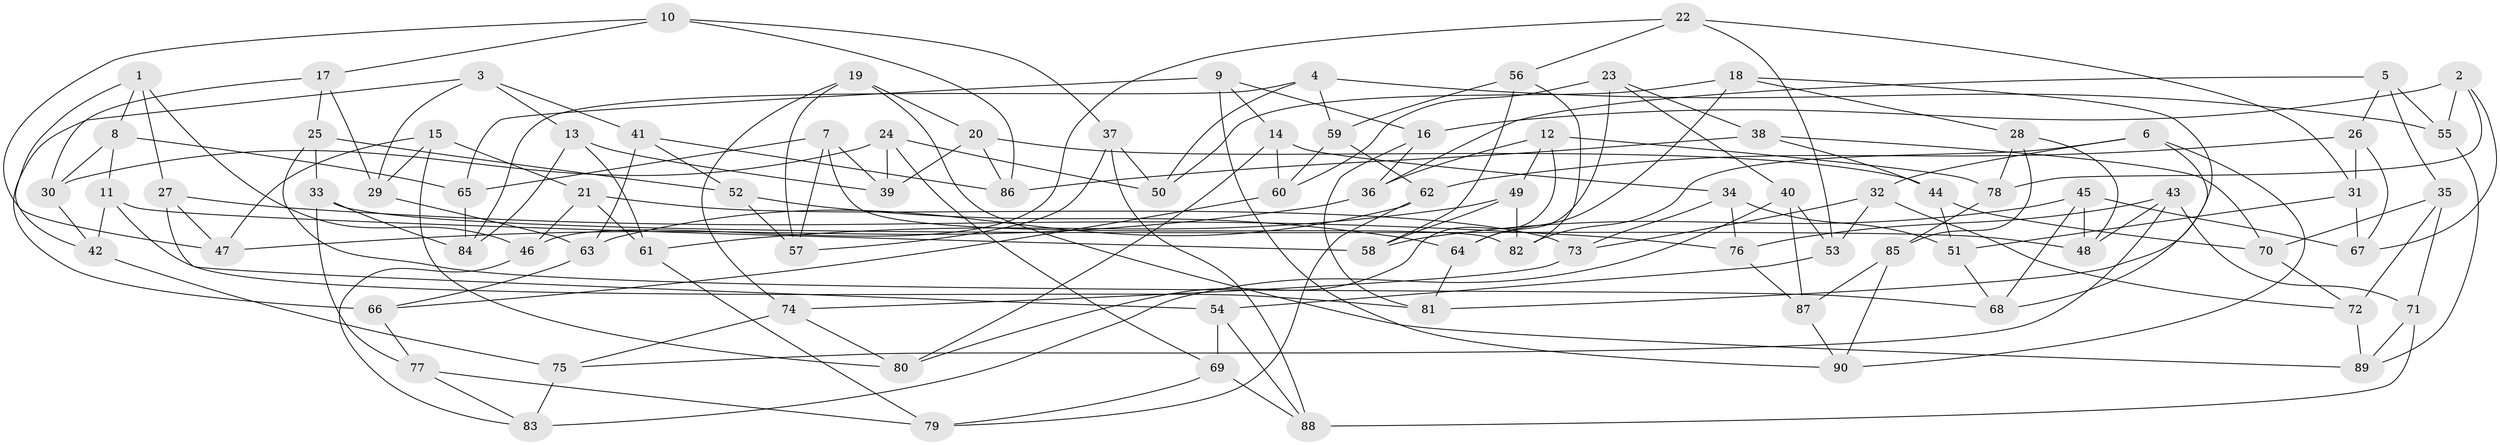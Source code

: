 // coarse degree distribution, {3: 0.2222222222222222, 2: 0.05555555555555555, 6: 0.08333333333333333, 4: 0.3055555555555556, 7: 0.1111111111111111, 8: 0.027777777777777776, 5: 0.1111111111111111, 11: 0.027777777777777776, 9: 0.027777777777777776, 12: 0.027777777777777776}
// Generated by graph-tools (version 1.1) at 2025/03/03/04/25 22:03:39]
// undirected, 90 vertices, 180 edges
graph export_dot {
graph [start="1"]
  node [color=gray90,style=filled];
  1;
  2;
  3;
  4;
  5;
  6;
  7;
  8;
  9;
  10;
  11;
  12;
  13;
  14;
  15;
  16;
  17;
  18;
  19;
  20;
  21;
  22;
  23;
  24;
  25;
  26;
  27;
  28;
  29;
  30;
  31;
  32;
  33;
  34;
  35;
  36;
  37;
  38;
  39;
  40;
  41;
  42;
  43;
  44;
  45;
  46;
  47;
  48;
  49;
  50;
  51;
  52;
  53;
  54;
  55;
  56;
  57;
  58;
  59;
  60;
  61;
  62;
  63;
  64;
  65;
  66;
  67;
  68;
  69;
  70;
  71;
  72;
  73;
  74;
  75;
  76;
  77;
  78;
  79;
  80;
  81;
  82;
  83;
  84;
  85;
  86;
  87;
  88;
  89;
  90;
  1 -- 46;
  1 -- 8;
  1 -- 27;
  1 -- 42;
  2 -- 16;
  2 -- 55;
  2 -- 78;
  2 -- 67;
  3 -- 41;
  3 -- 66;
  3 -- 29;
  3 -- 13;
  4 -- 50;
  4 -- 59;
  4 -- 84;
  4 -- 55;
  5 -- 26;
  5 -- 35;
  5 -- 36;
  5 -- 55;
  6 -- 32;
  6 -- 68;
  6 -- 82;
  6 -- 90;
  7 -- 57;
  7 -- 82;
  7 -- 39;
  7 -- 65;
  8 -- 65;
  8 -- 30;
  8 -- 11;
  9 -- 90;
  9 -- 16;
  9 -- 14;
  9 -- 65;
  10 -- 17;
  10 -- 47;
  10 -- 37;
  10 -- 86;
  11 -- 58;
  11 -- 42;
  11 -- 81;
  12 -- 80;
  12 -- 36;
  12 -- 78;
  12 -- 49;
  13 -- 61;
  13 -- 84;
  13 -- 39;
  14 -- 80;
  14 -- 34;
  14 -- 60;
  15 -- 21;
  15 -- 29;
  15 -- 80;
  15 -- 47;
  16 -- 36;
  16 -- 81;
  17 -- 29;
  17 -- 30;
  17 -- 25;
  18 -- 64;
  18 -- 50;
  18 -- 81;
  18 -- 28;
  19 -- 57;
  19 -- 89;
  19 -- 74;
  19 -- 20;
  20 -- 44;
  20 -- 86;
  20 -- 39;
  21 -- 46;
  21 -- 61;
  21 -- 73;
  22 -- 56;
  22 -- 46;
  22 -- 53;
  22 -- 31;
  23 -- 40;
  23 -- 64;
  23 -- 38;
  23 -- 60;
  24 -- 39;
  24 -- 50;
  24 -- 69;
  24 -- 30;
  25 -- 68;
  25 -- 52;
  25 -- 33;
  26 -- 62;
  26 -- 31;
  26 -- 67;
  27 -- 54;
  27 -- 47;
  27 -- 76;
  28 -- 85;
  28 -- 78;
  28 -- 48;
  29 -- 63;
  30 -- 42;
  31 -- 51;
  31 -- 67;
  32 -- 53;
  32 -- 73;
  32 -- 72;
  33 -- 48;
  33 -- 77;
  33 -- 84;
  34 -- 76;
  34 -- 51;
  34 -- 73;
  35 -- 72;
  35 -- 71;
  35 -- 70;
  36 -- 47;
  37 -- 57;
  37 -- 50;
  37 -- 88;
  38 -- 70;
  38 -- 86;
  38 -- 44;
  40 -- 87;
  40 -- 53;
  40 -- 83;
  41 -- 63;
  41 -- 86;
  41 -- 52;
  42 -- 75;
  43 -- 75;
  43 -- 76;
  43 -- 48;
  43 -- 71;
  44 -- 51;
  44 -- 70;
  45 -- 48;
  45 -- 58;
  45 -- 68;
  45 -- 67;
  46 -- 83;
  49 -- 82;
  49 -- 61;
  49 -- 58;
  51 -- 68;
  52 -- 57;
  52 -- 64;
  53 -- 54;
  54 -- 88;
  54 -- 69;
  55 -- 89;
  56 -- 58;
  56 -- 59;
  56 -- 82;
  59 -- 62;
  59 -- 60;
  60 -- 66;
  61 -- 79;
  62 -- 63;
  62 -- 79;
  63 -- 66;
  64 -- 81;
  65 -- 84;
  66 -- 77;
  69 -- 79;
  69 -- 88;
  70 -- 72;
  71 -- 89;
  71 -- 88;
  72 -- 89;
  73 -- 74;
  74 -- 75;
  74 -- 80;
  75 -- 83;
  76 -- 87;
  77 -- 79;
  77 -- 83;
  78 -- 85;
  85 -- 87;
  85 -- 90;
  87 -- 90;
}
